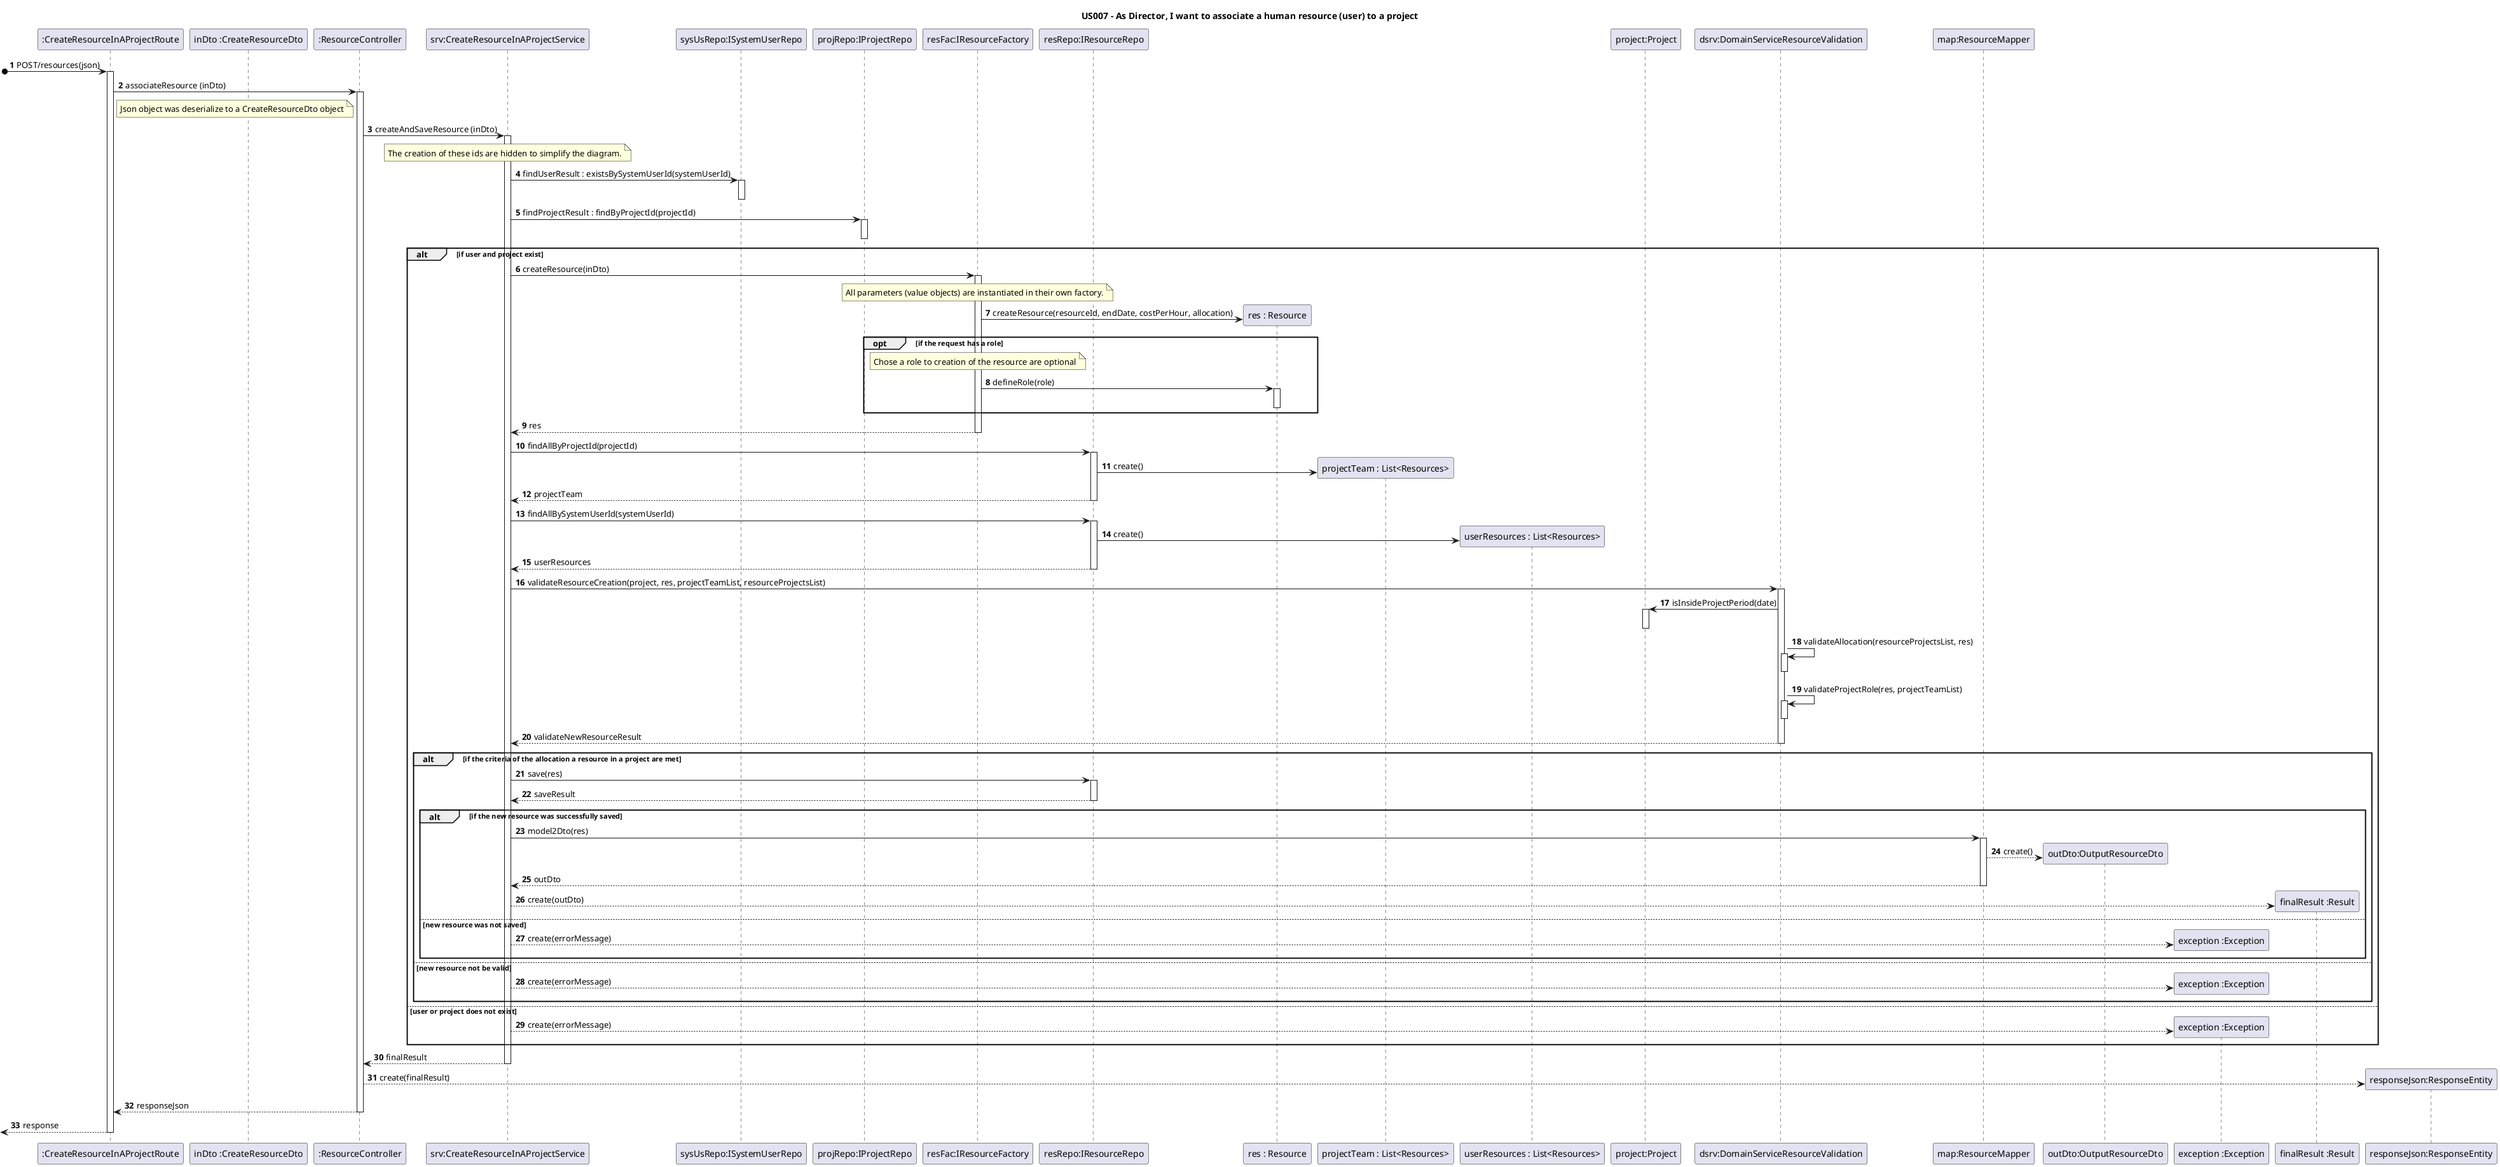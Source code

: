 @startuml
'https://plantuml.com/sequence-diagram

title US007 - As Director, I want to associate a human resource (user) to a project

autoactivate on
autonumber

participant ":CreateResourceInAProjectRoute" as Route
participant "inDto :CreateResourceDto" as dto
participant ":ResourceController" as Ctrl
participant "srv:CreateResourceInAProjectService" as srv
participant "sysUsRepo:ISystemUserRepo" as systemUserStore
participant "projRepo:IProjectRepo" as projectStore
participant "resFac:IResourceFactory" as resourceFactory
participant "resRepo:IResourceRepo" as resourceStore
participant "res : Resource" as resource
participant "projectTeam : List<Resources>" as projectTeam
participant "userResources : List<Resources>" as resourceProjects
participant "project:Project" as project
participant "dsrv:DomainServiceResourceValidation" as domainService
participant "map:ResourceMapper" as map
participant "outDto:OutputResourceDto" as outDto
participant "exception :Exception" as exc
participant "finalResult :Result" as result
participant "responseJson:ResponseEntity" as json

[o-> Route:  POST/resources(json)
Route -> Ctrl: associateResource (inDto)
note right Route: Json object was deserialize to a CreateResourceDto object
Ctrl -> srv: createAndSaveResource (inDto)
note over srv : The creation of these ids are hidden to simplify the diagram.
srv -> systemUserStore: findUserResult : existsBySystemUserId(systemUserId)
deactivate systemUserStore
srv -> projectStore: findProjectResult : findByProjectId(projectId)
deactivate projectStore
alt if user and project exist
srv -> resourceFactory: createResource(inDto)
note over resourceFactory : All parameters (value objects) are instantiated in their own factory.
resourceFactory -> resource**: createResource(resourceId, endDate, costPerHour, allocation)
opt if the request has a role
note over resourceFactory : Chose a role to creation of the resource are optional
resourceFactory -> resource :defineRole(role)
deactivate resource
end
resourceFactory --> srv: res
srv -> resourceStore: findAllByProjectId(projectId)
resourceStore-> projectTeam**: create()
resourceStore --> srv: projectTeam
srv -> resourceStore: findAllBySystemUserId(systemUserId)
resourceStore -> resourceProjects**: create()
resourceStore --> srv: userResources
srv -> domainService: validateResourceCreation(project, res, projectTeamList, resourceProjectsList)
domainService -> project: isInsideProjectPeriod(date)
deactivate
domainService -> domainService: validateAllocation(resourceProjectsList, res)
deactivate
domainService -> domainService: validateProjectRole(res, projectTeamList)
deactivate
domainService --> srv: validateNewResourceResult
alt if the criteria of the allocation a resource in a project are met
srv -> resourceStore: save(res)
resourceStore --> srv: saveResult
alt if the new resource was successfully saved
srv -> map : model2Dto(res)
map --> outDto** : create()
map --> srv : outDto
srv --> result** : create(outDto)
else new resource was not saved
srv --> exc** : create(errorMessage)
end
else new resource not be valid
srv --> exc** : create(errorMessage)
end
else user or project does not exist
srv --> exc** : create(errorMessage)
end
srv --> Ctrl: finalResult
Ctrl --> json**: create(finalResult)
Ctrl --> Route: responseJson
[<--Route: response

@enduml
